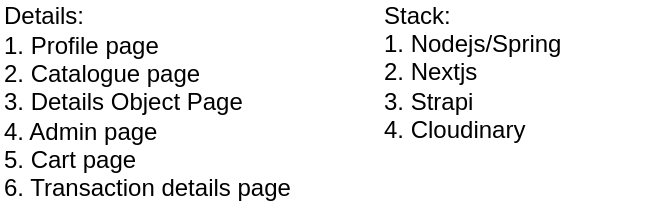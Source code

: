 <mxfile version="14.8.4" type="github">
  <diagram id="mKJiF7lBft6tl4fKY5w2" name="Page-1">
    <mxGraphModel dx="868" dy="450" grid="1" gridSize="10" guides="1" tooltips="1" connect="1" arrows="1" fold="1" page="1" pageScale="1" pageWidth="850" pageHeight="1100" math="0" shadow="0">
      <root>
        <mxCell id="0" />
        <mxCell id="1" parent="0" />
        <mxCell id="spvZ1DBhhZ7TJqAkYqZx-2" value="Details:&lt;br&gt;1. Profile page&lt;br&gt;2. Catalogue page&lt;br&gt;3. Details Object Page&lt;br&gt;4. Admin page&lt;br&gt;5. Cart page&lt;br&gt;6. Transaction details page" style="text;html=1;strokeColor=none;fillColor=none;align=left;verticalAlign=middle;whiteSpace=wrap;rounded=0;" vertex="1" parent="1">
          <mxGeometry x="40" y="30" width="160" height="80" as="geometry" />
        </mxCell>
        <mxCell id="spvZ1DBhhZ7TJqAkYqZx-3" value="Stack:&lt;br&gt;1. Nodejs/Spring&lt;br&gt;2. Nextjs&lt;br&gt;3. Strapi&lt;br&gt;4. Cloudinary" style="text;html=1;strokeColor=none;fillColor=none;align=left;verticalAlign=middle;whiteSpace=wrap;rounded=0;" vertex="1" parent="1">
          <mxGeometry x="230" y="20" width="140" height="70" as="geometry" />
        </mxCell>
      </root>
    </mxGraphModel>
  </diagram>
</mxfile>
